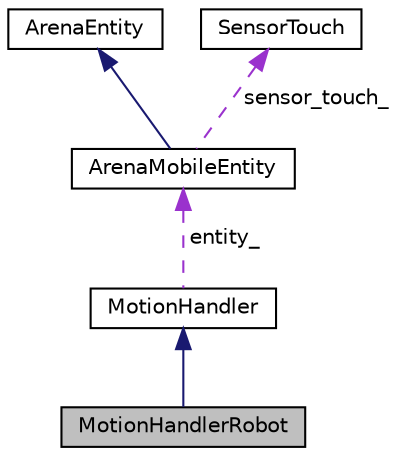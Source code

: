 digraph "MotionHandlerRobot"
{
  edge [fontname="Helvetica",fontsize="10",labelfontname="Helvetica",labelfontsize="10"];
  node [fontname="Helvetica",fontsize="10",shape=record];
  Node1 [label="MotionHandlerRobot",height=0.2,width=0.4,color="black", fillcolor="grey75", style="filled", fontcolor="black"];
  Node2 -> Node1 [dir="back",color="midnightblue",fontsize="10",style="solid",fontname="Helvetica"];
  Node2 [label="MotionHandler",height=0.2,width=0.4,color="black", fillcolor="white", style="filled",URL="$classMotionHandler.html",tooltip="Food class for managing the pose and wheel velocity of the entity. "];
  Node3 -> Node2 [dir="back",color="darkorchid3",fontsize="10",style="dashed",label=" entity_" ,fontname="Helvetica"];
  Node3 [label="ArenaMobileEntity",height=0.2,width=0.4,color="black", fillcolor="white", style="filled",URL="$classArenaMobileEntity.html",tooltip="A mobile entity in the Arena, capable of updating its own position and/or velocity when asked by the ..."];
  Node4 -> Node3 [dir="back",color="midnightblue",fontsize="10",style="solid",fontname="Helvetica"];
  Node4 [label="ArenaEntity",height=0.2,width=0.4,color="black", fillcolor="white", style="filled",URL="$classArenaEntity.html",tooltip="A Food class from which all Arena entities inherit. "];
  Node5 -> Node3 [dir="back",color="darkorchid3",fontsize="10",style="dashed",label=" sensor_touch_" ,fontname="Helvetica"];
  Node5 [label="SensorTouch",height=0.2,width=0.4,color="black", fillcolor="white", style="filled",URL="$classSensorTouch.html",tooltip="Class representing a touch sensor. "];
}
